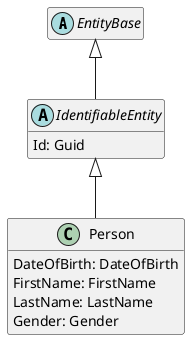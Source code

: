 ﻿@startuml
hide empty members

abstract class EntityBase {
}

EntityBase <|-- IdentifiableEntity

abstract class IdentifiableEntity {
    Id: Guid
}

IdentifiableEntity <|-- Person

class Person {
    DateOfBirth: DateOfBirth
    FirstName: FirstName
    LastName: LastName
    Gender: Gender
}

@enduml
